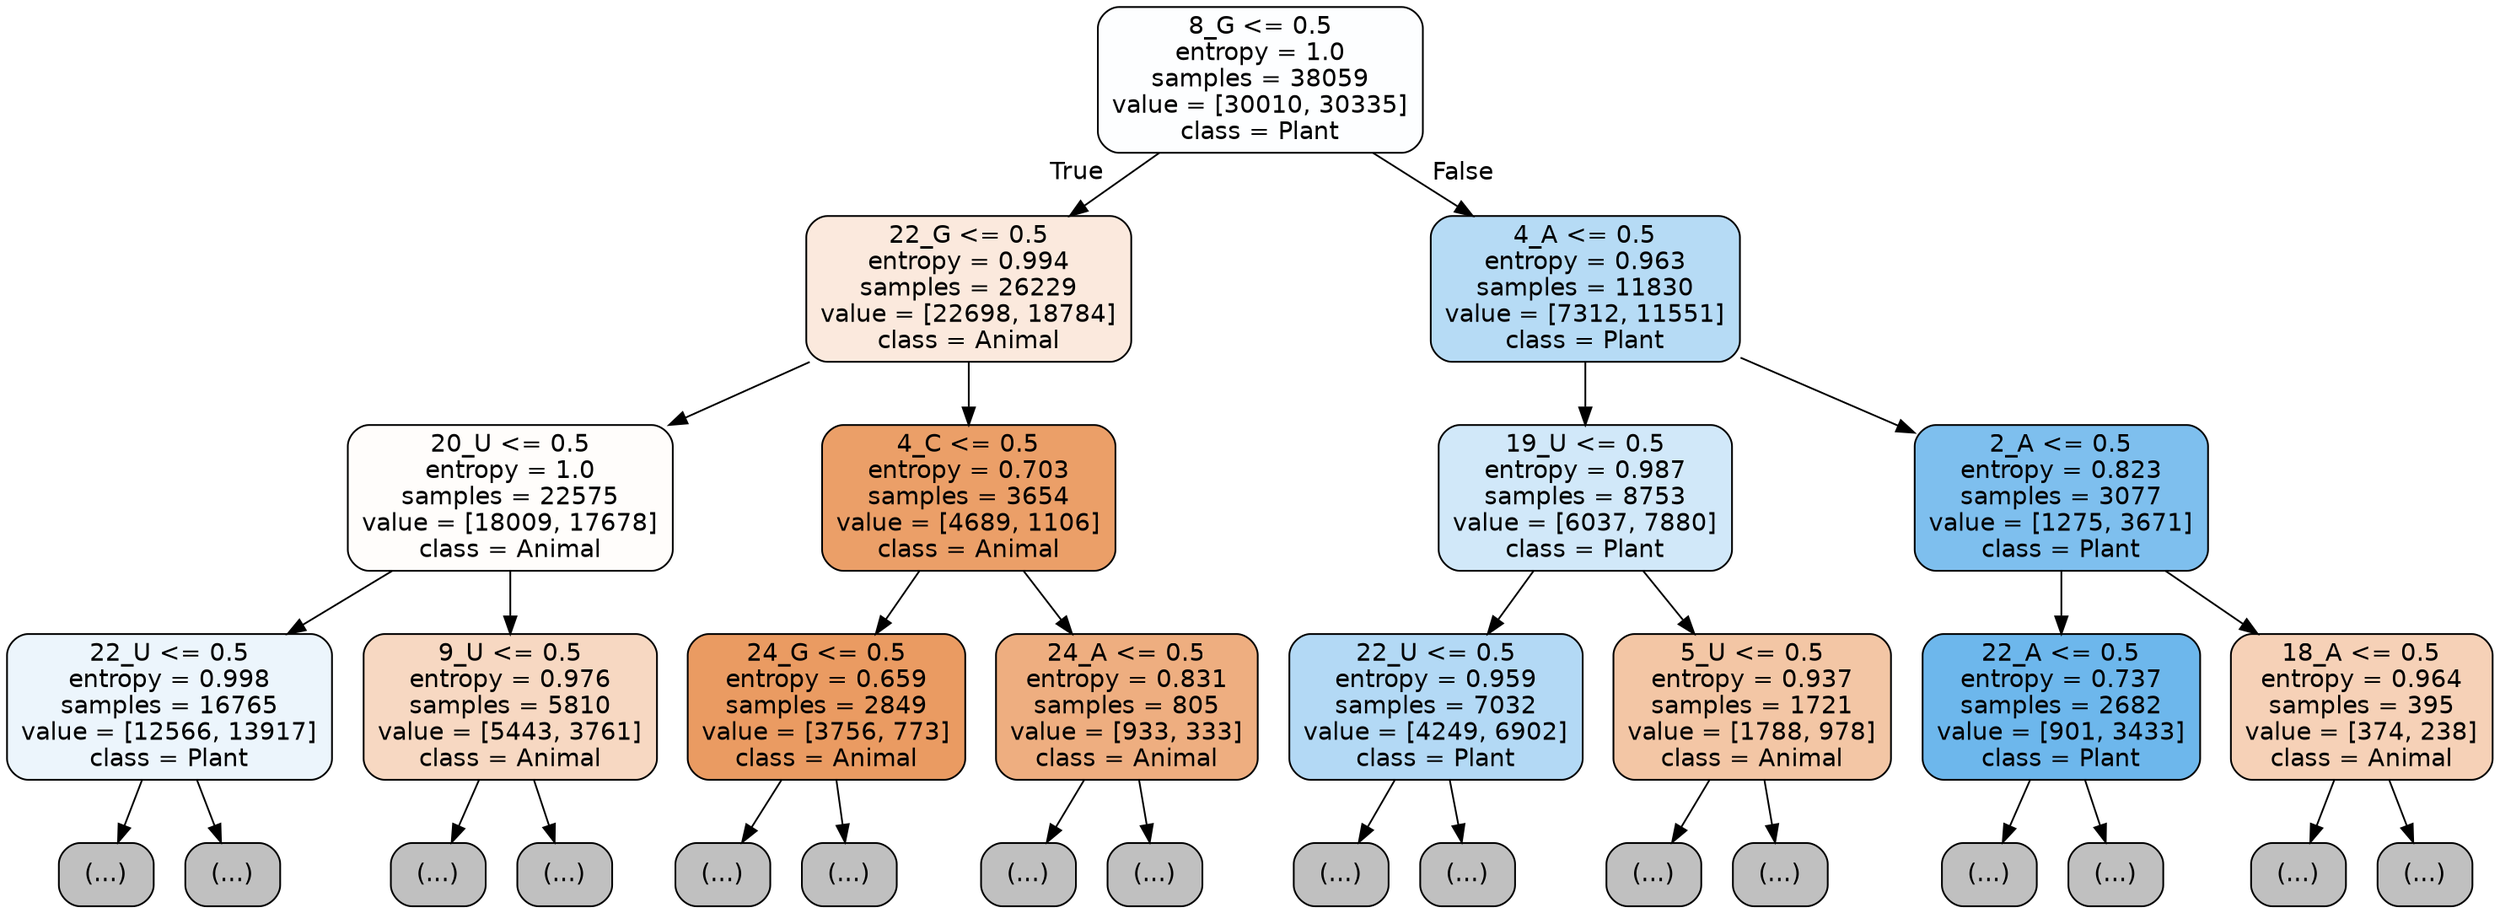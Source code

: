digraph Tree {
node [shape=box, style="filled, rounded", color="black", fontname="helvetica"] ;
edge [fontname="helvetica"] ;
0 [label="8_G <= 0.5\nentropy = 1.0\nsamples = 38059\nvalue = [30010, 30335]\nclass = Plant", fillcolor="#fdfeff"] ;
1 [label="22_G <= 0.5\nentropy = 0.994\nsamples = 26229\nvalue = [22698, 18784]\nclass = Animal", fillcolor="#fbe9dd"] ;
0 -> 1 [labeldistance=2.5, labelangle=45, headlabel="True"] ;
2 [label="20_U <= 0.5\nentropy = 1.0\nsamples = 22575\nvalue = [18009, 17678]\nclass = Animal", fillcolor="#fffdfb"] ;
1 -> 2 ;
3 [label="22_U <= 0.5\nentropy = 0.998\nsamples = 16765\nvalue = [12566, 13917]\nclass = Plant", fillcolor="#ecf5fc"] ;
2 -> 3 ;
4 [label="(...)", fillcolor="#C0C0C0"] ;
3 -> 4 ;
7065 [label="(...)", fillcolor="#C0C0C0"] ;
3 -> 7065 ;
8208 [label="9_U <= 0.5\nentropy = 0.976\nsamples = 5810\nvalue = [5443, 3761]\nclass = Animal", fillcolor="#f7d8c2"] ;
2 -> 8208 ;
8209 [label="(...)", fillcolor="#C0C0C0"] ;
8208 -> 8209 ;
10210 [label="(...)", fillcolor="#C0C0C0"] ;
8208 -> 10210 ;
11101 [label="4_C <= 0.5\nentropy = 0.703\nsamples = 3654\nvalue = [4689, 1106]\nclass = Animal", fillcolor="#eb9f68"] ;
1 -> 11101 ;
11102 [label="24_G <= 0.5\nentropy = 0.659\nsamples = 2849\nvalue = [3756, 773]\nclass = Animal", fillcolor="#ea9b62"] ;
11101 -> 11102 ;
11103 [label="(...)", fillcolor="#C0C0C0"] ;
11102 -> 11103 ;
12080 [label="(...)", fillcolor="#C0C0C0"] ;
11102 -> 12080 ;
12143 [label="24_A <= 0.5\nentropy = 0.831\nsamples = 805\nvalue = [933, 333]\nclass = Animal", fillcolor="#eeae80"] ;
11101 -> 12143 ;
12144 [label="(...)", fillcolor="#C0C0C0"] ;
12143 -> 12144 ;
12443 [label="(...)", fillcolor="#C0C0C0"] ;
12143 -> 12443 ;
12466 [label="4_A <= 0.5\nentropy = 0.963\nsamples = 11830\nvalue = [7312, 11551]\nclass = Plant", fillcolor="#b6dbf5"] ;
0 -> 12466 [labeldistance=2.5, labelangle=-45, headlabel="False"] ;
12467 [label="19_U <= 0.5\nentropy = 0.987\nsamples = 8753\nvalue = [6037, 7880]\nclass = Plant", fillcolor="#d1e8f9"] ;
12466 -> 12467 ;
12468 [label="22_U <= 0.5\nentropy = 0.959\nsamples = 7032\nvalue = [4249, 6902]\nclass = Plant", fillcolor="#b3d9f5"] ;
12467 -> 12468 ;
12469 [label="(...)", fillcolor="#C0C0C0"] ;
12468 -> 12469 ;
14800 [label="(...)", fillcolor="#C0C0C0"] ;
12468 -> 14800 ;
15079 [label="5_U <= 0.5\nentropy = 0.937\nsamples = 1721\nvalue = [1788, 978]\nclass = Animal", fillcolor="#f3c6a5"] ;
12467 -> 15079 ;
15080 [label="(...)", fillcolor="#C0C0C0"] ;
15079 -> 15080 ;
15715 [label="(...)", fillcolor="#C0C0C0"] ;
15079 -> 15715 ;
15972 [label="2_A <= 0.5\nentropy = 0.823\nsamples = 3077\nvalue = [1275, 3671]\nclass = Plant", fillcolor="#7ebfee"] ;
12466 -> 15972 ;
15973 [label="22_A <= 0.5\nentropy = 0.737\nsamples = 2682\nvalue = [901, 3433]\nclass = Plant", fillcolor="#6db7ec"] ;
15972 -> 15973 ;
15974 [label="(...)", fillcolor="#C0C0C0"] ;
15973 -> 15974 ;
16679 [label="(...)", fillcolor="#C0C0C0"] ;
15973 -> 16679 ;
16764 [label="18_A <= 0.5\nentropy = 0.964\nsamples = 395\nvalue = [374, 238]\nclass = Animal", fillcolor="#f6d1b7"] ;
15972 -> 16764 ;
16765 [label="(...)", fillcolor="#C0C0C0"] ;
16764 -> 16765 ;
16946 [label="(...)", fillcolor="#C0C0C0"] ;
16764 -> 16946 ;
}